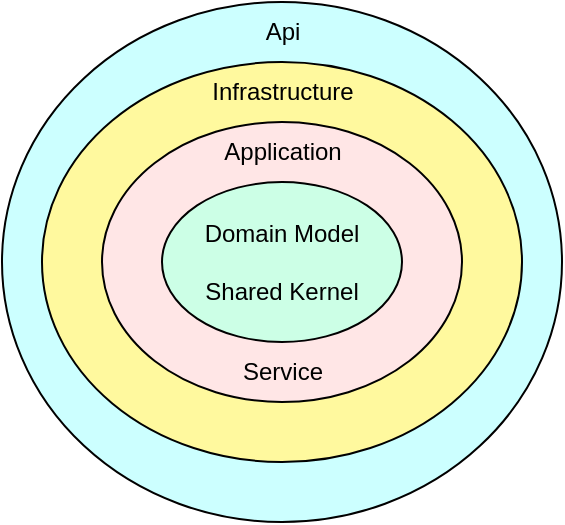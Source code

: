 <mxfile version="21.3.7" type="device">
  <diagram name="Page-1" id="8q7wC21eAmJDXtnBGPTJ">
    <mxGraphModel dx="1674" dy="764" grid="1" gridSize="10" guides="1" tooltips="1" connect="1" arrows="1" fold="1" page="1" pageScale="1" pageWidth="850" pageHeight="1100" math="0" shadow="0">
      <root>
        <mxCell id="0" />
        <mxCell id="1" parent="0" />
        <mxCell id="GG4xbzOkLtyyKxyQavHR-8" value="" style="ellipse;whiteSpace=wrap;html=1;fillColor=#CCFFFF;" parent="1" vertex="1">
          <mxGeometry x="260" y="250" width="280" height="260" as="geometry" />
        </mxCell>
        <mxCell id="GG4xbzOkLtyyKxyQavHR-6" value="" style="ellipse;whiteSpace=wrap;html=1;fillColor=#FFF99E;" parent="1" vertex="1">
          <mxGeometry x="280" y="280" width="240" height="200" as="geometry" />
        </mxCell>
        <mxCell id="GG4xbzOkLtyyKxyQavHR-2" value="" style="ellipse;whiteSpace=wrap;html=1;fillColor=#FFE6E6;" parent="1" vertex="1">
          <mxGeometry x="310" y="310" width="180" height="140" as="geometry" />
        </mxCell>
        <mxCell id="GG4xbzOkLtyyKxyQavHR-1" value="Domain Model&lt;br&gt;&lt;br&gt;Shared Kernel" style="ellipse;whiteSpace=wrap;html=1;fillColor=#CCFFE6;" parent="1" vertex="1">
          <mxGeometry x="340" y="340" width="120" height="80" as="geometry" />
        </mxCell>
        <mxCell id="GG4xbzOkLtyyKxyQavHR-4" value="Application&lt;br&gt;" style="text;html=1;align=center;verticalAlign=middle;resizable=0;points=[];autosize=1;strokeColor=none;fillColor=none;" parent="1" vertex="1">
          <mxGeometry x="360" y="310" width="80" height="30" as="geometry" />
        </mxCell>
        <mxCell id="GG4xbzOkLtyyKxyQavHR-5" value="Service" style="text;html=1;align=center;verticalAlign=middle;resizable=0;points=[];autosize=1;strokeColor=none;fillColor=none;" parent="1" vertex="1">
          <mxGeometry x="370" y="420" width="60" height="30" as="geometry" />
        </mxCell>
        <mxCell id="GG4xbzOkLtyyKxyQavHR-7" value="Infrastructure" style="text;html=1;align=center;verticalAlign=middle;resizable=0;points=[];autosize=1;strokeColor=none;fillColor=none;" parent="1" vertex="1">
          <mxGeometry x="355" y="280" width="90" height="30" as="geometry" />
        </mxCell>
        <mxCell id="GG4xbzOkLtyyKxyQavHR-9" value="Api" style="text;html=1;align=center;verticalAlign=middle;resizable=0;points=[];autosize=1;strokeColor=none;fillColor=none;" parent="1" vertex="1">
          <mxGeometry x="380" y="250" width="40" height="30" as="geometry" />
        </mxCell>
      </root>
    </mxGraphModel>
  </diagram>
</mxfile>
